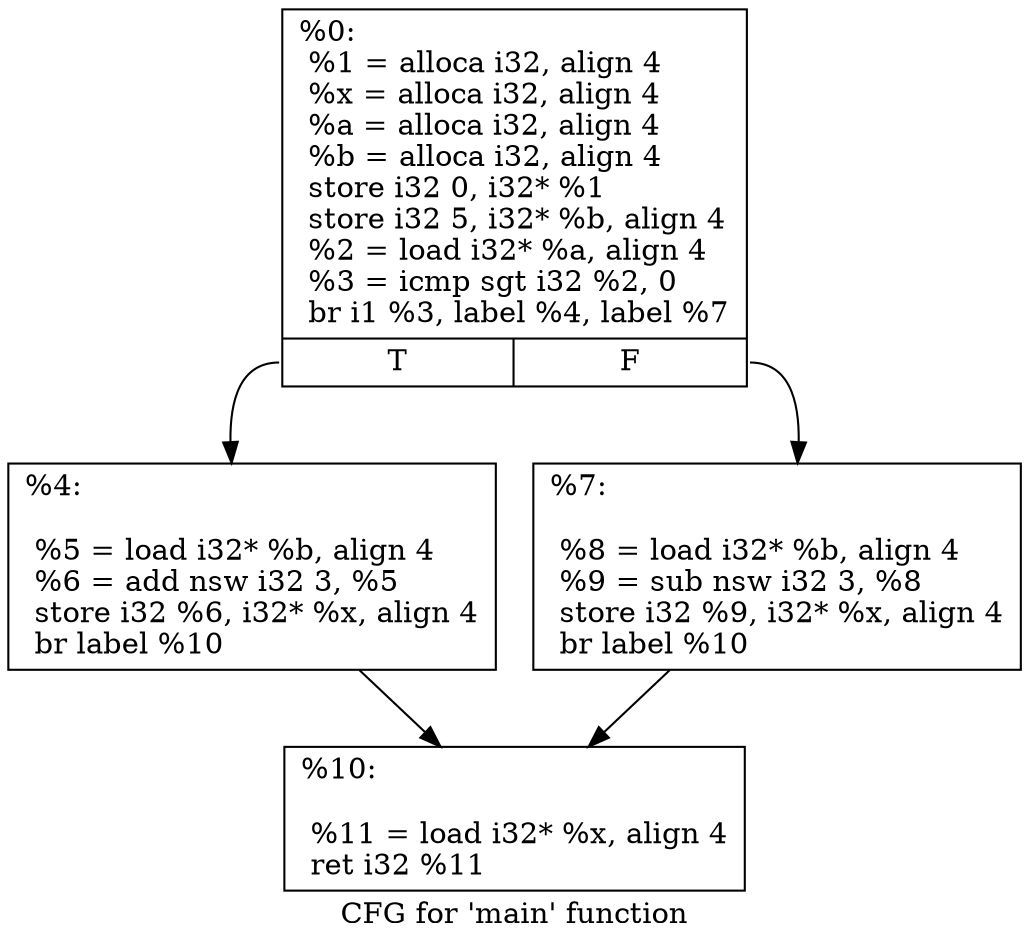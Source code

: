 digraph "CFG for 'main' function" {
	label="CFG for 'main' function";

	Node0x5647bbdf98b0 [shape=record,label="{%0:\l  %1 = alloca i32, align 4\l  %x = alloca i32, align 4\l  %a = alloca i32, align 4\l  %b = alloca i32, align 4\l  store i32 0, i32* %1\l  store i32 5, i32* %b, align 4\l  %2 = load i32* %a, align 4\l  %3 = icmp sgt i32 %2, 0\l  br i1 %3, label %4, label %7\l|{<s0>T|<s1>F}}"];
	Node0x5647bbdf98b0:s0 -> Node0x5647bbde2d10;
	Node0x5647bbdf98b0:s1 -> Node0x5647bbde2d70;
	Node0x5647bbde2d10 [shape=record,label="{%4:\l\l  %5 = load i32* %b, align 4\l  %6 = add nsw i32 3, %5\l  store i32 %6, i32* %x, align 4\l  br label %10\l}"];
	Node0x5647bbde2d10 -> Node0x5647bbdf23d0;
	Node0x5647bbde2d70 [shape=record,label="{%7:\l\l  %8 = load i32* %b, align 4\l  %9 = sub nsw i32 3, %8\l  store i32 %9, i32* %x, align 4\l  br label %10\l}"];
	Node0x5647bbde2d70 -> Node0x5647bbdf23d0;
	Node0x5647bbdf23d0 [shape=record,label="{%10:\l\l  %11 = load i32* %x, align 4\l  ret i32 %11\l}"];
}
